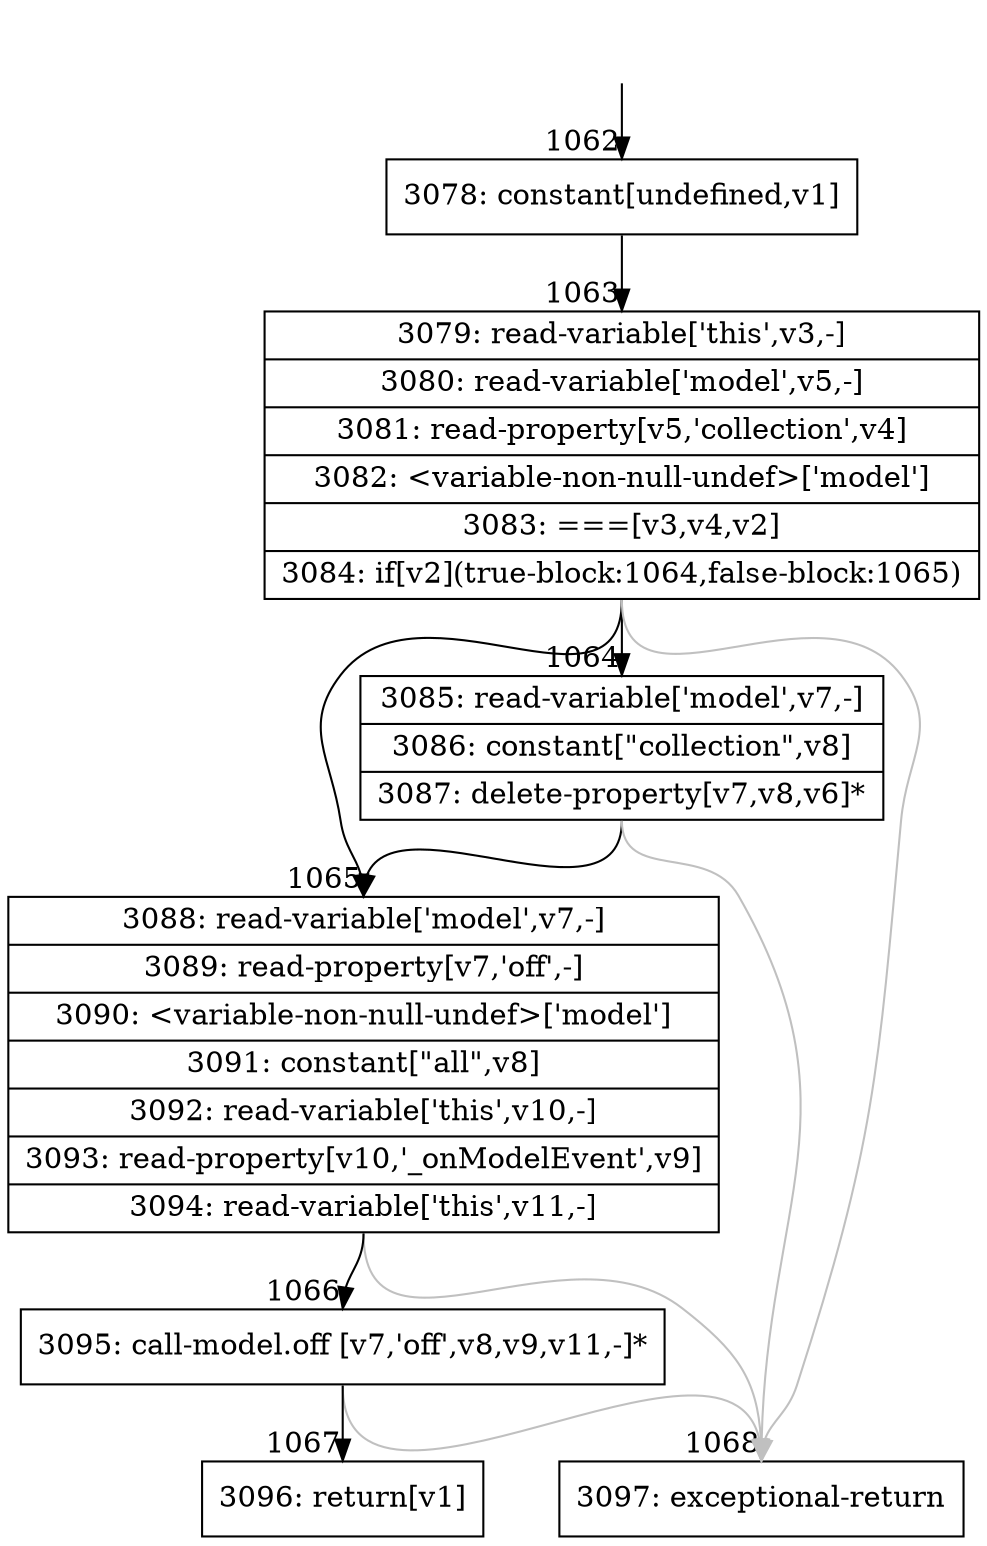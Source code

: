 digraph {
rankdir="TD"
BB_entry74[shape=none,label=""];
BB_entry74 -> BB1062 [tailport=s, headport=n, headlabel="    1062"]
BB1062 [shape=record label="{3078: constant[undefined,v1]}" ] 
BB1062 -> BB1063 [tailport=s, headport=n, headlabel="      1063"]
BB1063 [shape=record label="{3079: read-variable['this',v3,-]|3080: read-variable['model',v5,-]|3081: read-property[v5,'collection',v4]|3082: \<variable-non-null-undef\>['model']|3083: ===[v3,v4,v2]|3084: if[v2](true-block:1064,false-block:1065)}" ] 
BB1063 -> BB1064 [tailport=s, headport=n, headlabel="      1064"]
BB1063 -> BB1065 [tailport=s, headport=n, headlabel="      1065"]
BB1063 -> BB1068 [tailport=s, headport=n, color=gray, headlabel="      1068"]
BB1064 [shape=record label="{3085: read-variable['model',v7,-]|3086: constant[\"collection\",v8]|3087: delete-property[v7,v8,v6]*}" ] 
BB1064 -> BB1065 [tailport=s, headport=n]
BB1064 -> BB1068 [tailport=s, headport=n, color=gray]
BB1065 [shape=record label="{3088: read-variable['model',v7,-]|3089: read-property[v7,'off',-]|3090: \<variable-non-null-undef\>['model']|3091: constant[\"all\",v8]|3092: read-variable['this',v10,-]|3093: read-property[v10,'_onModelEvent',v9]|3094: read-variable['this',v11,-]}" ] 
BB1065 -> BB1066 [tailport=s, headport=n, headlabel="      1066"]
BB1065 -> BB1068 [tailport=s, headport=n, color=gray]
BB1066 [shape=record label="{3095: call-model.off [v7,'off',v8,v9,v11,-]*}" ] 
BB1066 -> BB1067 [tailport=s, headport=n, headlabel="      1067"]
BB1066 -> BB1068 [tailport=s, headport=n, color=gray]
BB1067 [shape=record label="{3096: return[v1]}" ] 
BB1068 [shape=record label="{3097: exceptional-return}" ] 
//#$~ 934
}
